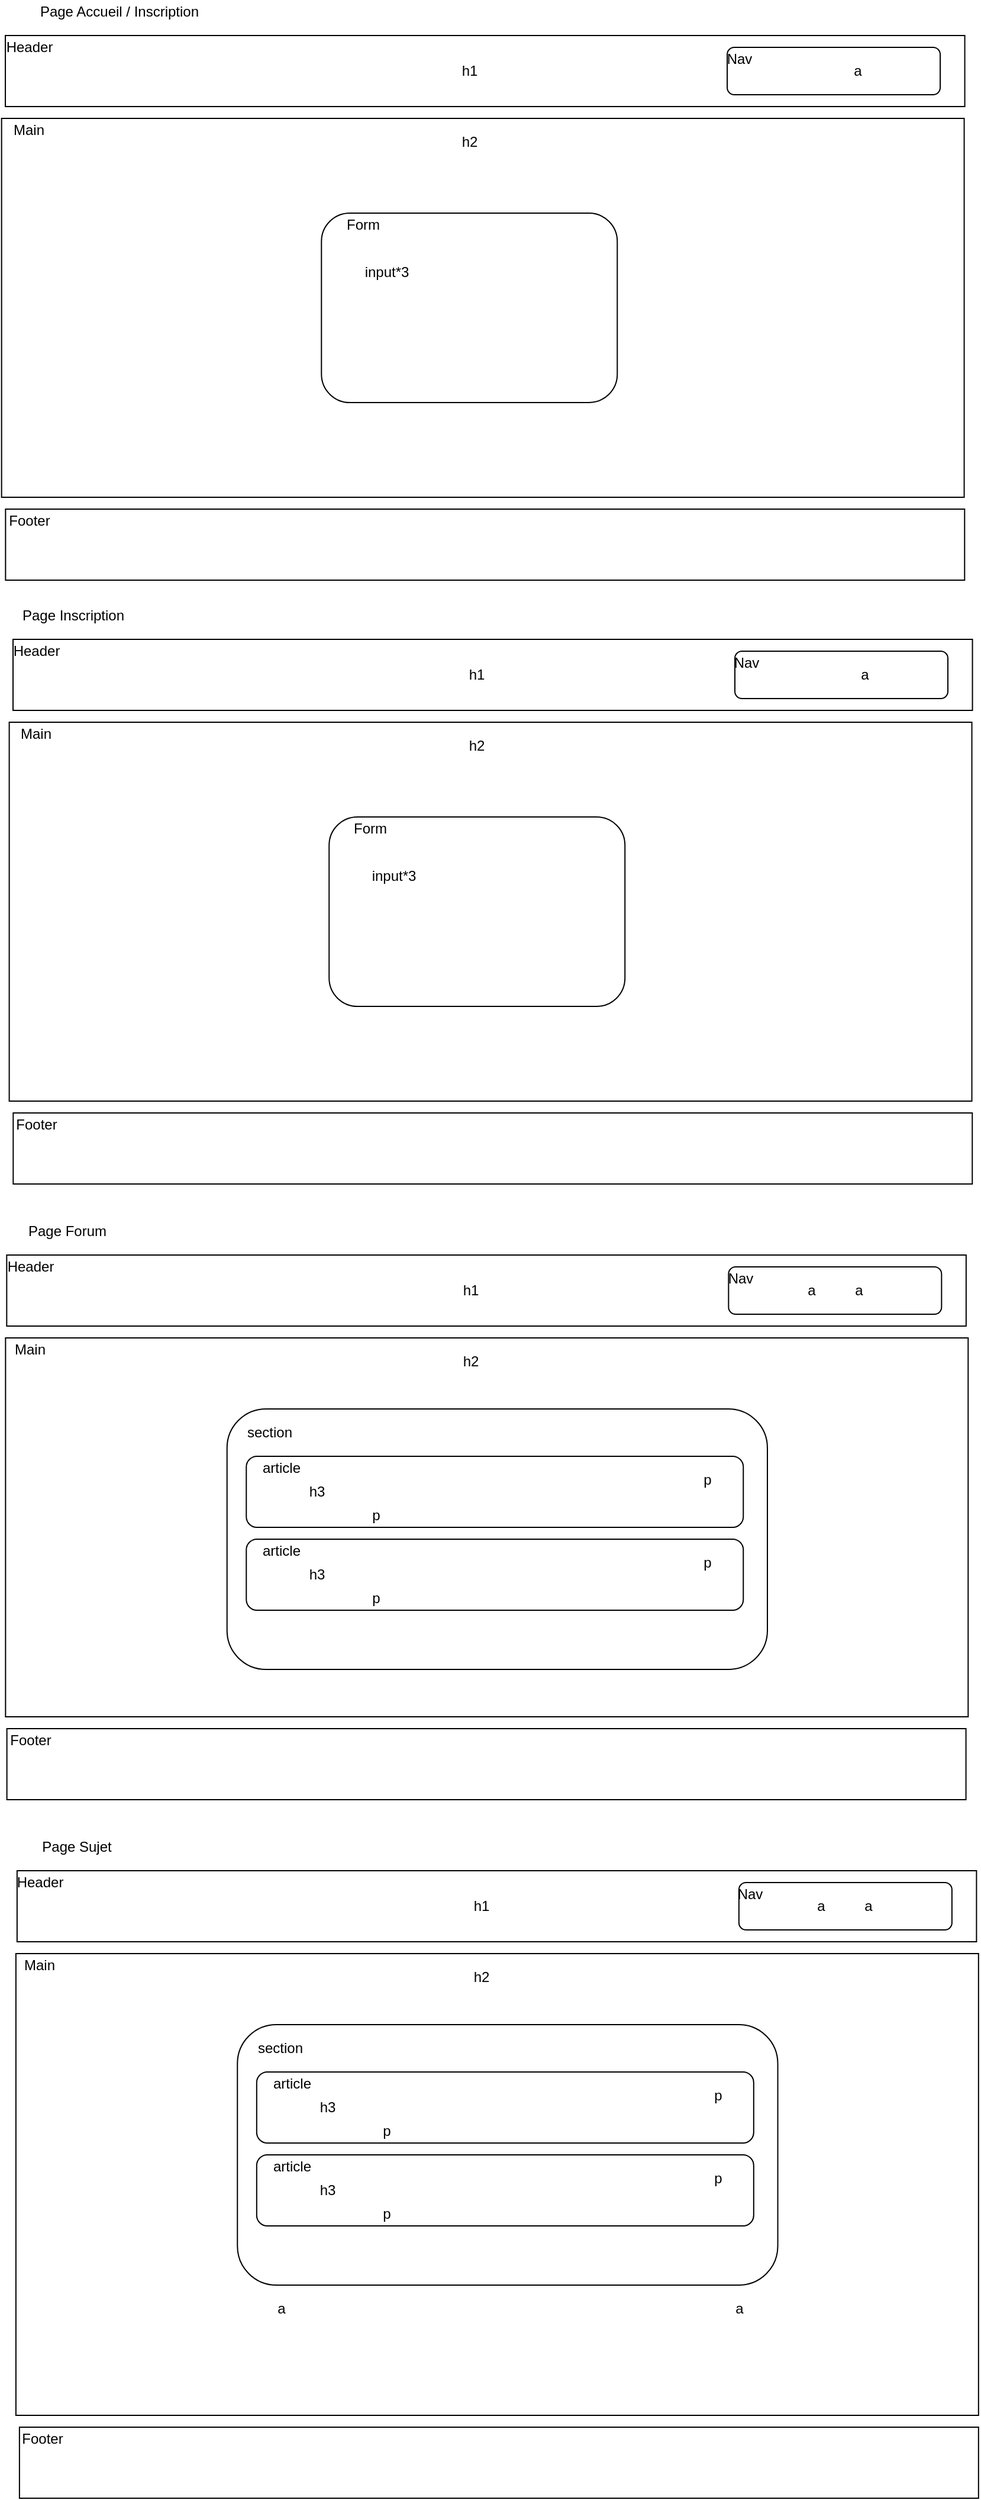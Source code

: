<mxfile version="12.5.8" type="device"><diagram id="rSzUrBlihaMdxcBUmxMQ" name="Page-1"><mxGraphModel dx="824" dy="721" grid="1" gridSize="10" guides="1" tooltips="1" connect="1" arrows="1" fold="1" page="1" pageScale="1" pageWidth="827" pageHeight="1169" math="0" shadow="0"><root><mxCell id="0"/><mxCell id="1" parent="0"/><mxCell id="DQgZhlMtYQJcXcimipPk-1" value="" style="rounded=0;whiteSpace=wrap;html=1;" parent="1" vertex="1"><mxGeometry x="7.53" y="40" width="810.76" height="60" as="geometry"/></mxCell><mxCell id="DQgZhlMtYQJcXcimipPk-3" value="h1" style="text;html=1;strokeColor=none;fillColor=none;align=center;verticalAlign=middle;whiteSpace=wrap;rounded=0;" parent="1" vertex="1"><mxGeometry x="380" y="60" width="40" height="20" as="geometry"/></mxCell><mxCell id="DQgZhlMtYQJcXcimipPk-5" value="" style="rounded=1;whiteSpace=wrap;html=1;" parent="1" vertex="1"><mxGeometry x="617.53" y="50" width="180" height="40" as="geometry"/></mxCell><mxCell id="DQgZhlMtYQJcXcimipPk-4" value="Nav" style="text;html=1;strokeColor=none;fillColor=none;align=center;verticalAlign=middle;whiteSpace=wrap;rounded=0;flipH=1;flipV=1;" parent="1" vertex="1"><mxGeometry x="607.53" y="50" width="40" height="20" as="geometry"/></mxCell><mxCell id="DQgZhlMtYQJcXcimipPk-7" value="a" style="text;html=1;strokeColor=none;fillColor=none;align=center;verticalAlign=middle;whiteSpace=wrap;rounded=0;" parent="1" vertex="1"><mxGeometry x="707.53" y="60" width="40" height="20" as="geometry"/></mxCell><mxCell id="DQgZhlMtYQJcXcimipPk-8" value="" style="rounded=0;whiteSpace=wrap;html=1;" parent="1" vertex="1"><mxGeometry x="4.33" y="110" width="813.46" height="320" as="geometry"/></mxCell><mxCell id="DQgZhlMtYQJcXcimipPk-10" value="&lt;div&gt;Main&lt;/div&gt;" style="text;html=1;align=center;verticalAlign=middle;resizable=0;points=[];autosize=1;" parent="1" vertex="1"><mxGeometry x="6.54" y="110" width="40" height="20" as="geometry"/></mxCell><mxCell id="DQgZhlMtYQJcXcimipPk-13" value="Header" style="text;html=1;strokeColor=none;fillColor=none;align=center;verticalAlign=middle;whiteSpace=wrap;rounded=0;" parent="1" vertex="1"><mxGeometry x="7.53" y="40" width="40" height="20" as="geometry"/></mxCell><mxCell id="DQgZhlMtYQJcXcimipPk-18" value="Page Accueil / Inscription" style="text;html=1;strokeColor=none;fillColor=none;align=center;verticalAlign=middle;whiteSpace=wrap;rounded=0;" parent="1" vertex="1"><mxGeometry x="7.53" y="10" width="192.47" height="20" as="geometry"/></mxCell><mxCell id="DQgZhlMtYQJcXcimipPk-20" value="" style="rounded=0;whiteSpace=wrap;html=1;" parent="1" vertex="1"><mxGeometry x="7.68" y="440" width="810.47" height="60" as="geometry"/></mxCell><mxCell id="DQgZhlMtYQJcXcimipPk-21" value="Footer" style="text;html=1;strokeColor=none;fillColor=none;align=center;verticalAlign=middle;whiteSpace=wrap;rounded=0;" parent="1" vertex="1"><mxGeometry x="7.68" y="440" width="40" height="20" as="geometry"/></mxCell><mxCell id="DQgZhlMtYQJcXcimipPk-28" value="h2" style="text;html=1;strokeColor=none;fillColor=none;align=center;verticalAlign=middle;whiteSpace=wrap;rounded=0;" parent="1" vertex="1"><mxGeometry x="380" y="120" width="40" height="20" as="geometry"/></mxCell><mxCell id="DQgZhlMtYQJcXcimipPk-31" value="" style="rounded=0;whiteSpace=wrap;html=1;" parent="1" vertex="1"><mxGeometry x="8.67" y="1070" width="810.76" height="60" as="geometry"/></mxCell><mxCell id="DQgZhlMtYQJcXcimipPk-32" value="h1" style="text;html=1;strokeColor=none;fillColor=none;align=center;verticalAlign=middle;whiteSpace=wrap;rounded=0;" parent="1" vertex="1"><mxGeometry x="381.14" y="1090" width="40" height="20" as="geometry"/></mxCell><mxCell id="DQgZhlMtYQJcXcimipPk-33" value="" style="rounded=1;whiteSpace=wrap;html=1;" parent="1" vertex="1"><mxGeometry x="618.67" y="1080" width="180" height="40" as="geometry"/></mxCell><mxCell id="DQgZhlMtYQJcXcimipPk-34" value="Nav" style="text;html=1;strokeColor=none;fillColor=none;align=center;verticalAlign=middle;whiteSpace=wrap;rounded=0;flipH=1;flipV=1;" parent="1" vertex="1"><mxGeometry x="608.67" y="1080" width="40" height="20" as="geometry"/></mxCell><mxCell id="DQgZhlMtYQJcXcimipPk-35" value="a" style="text;html=1;strokeColor=none;fillColor=none;align=center;verticalAlign=middle;whiteSpace=wrap;rounded=0;" parent="1" vertex="1"><mxGeometry x="668.67" y="1090" width="40" height="20" as="geometry"/></mxCell><mxCell id="DQgZhlMtYQJcXcimipPk-36" value="a" style="text;html=1;strokeColor=none;fillColor=none;align=center;verticalAlign=middle;whiteSpace=wrap;rounded=0;" parent="1" vertex="1"><mxGeometry x="708.67" y="1090" width="40" height="20" as="geometry"/></mxCell><mxCell id="DQgZhlMtYQJcXcimipPk-37" value="" style="rounded=0;whiteSpace=wrap;html=1;" parent="1" vertex="1"><mxGeometry x="7.68" y="1140" width="813.46" height="320" as="geometry"/></mxCell><mxCell id="DQgZhlMtYQJcXcimipPk-38" value="&lt;div&gt;Main&lt;/div&gt;" style="text;html=1;align=center;verticalAlign=middle;resizable=0;points=[];autosize=1;" parent="1" vertex="1"><mxGeometry x="7.68" y="1140" width="40" height="20" as="geometry"/></mxCell><mxCell id="DQgZhlMtYQJcXcimipPk-39" value="Header" style="text;html=1;strokeColor=none;fillColor=none;align=center;verticalAlign=middle;whiteSpace=wrap;rounded=0;" parent="1" vertex="1"><mxGeometry x="8.67" y="1070" width="40" height="20" as="geometry"/></mxCell><mxCell id="DQgZhlMtYQJcXcimipPk-40" value="Page Forum" style="text;html=1;strokeColor=none;fillColor=none;align=center;verticalAlign=middle;whiteSpace=wrap;rounded=0;" parent="1" vertex="1"><mxGeometry x="8.67" y="1040" width="102.47" height="20" as="geometry"/></mxCell><mxCell id="DQgZhlMtYQJcXcimipPk-41" value="" style="rounded=0;whiteSpace=wrap;html=1;" parent="1" vertex="1"><mxGeometry x="8.82" y="1470" width="810.47" height="60" as="geometry"/></mxCell><mxCell id="DQgZhlMtYQJcXcimipPk-42" value="Footer" style="text;html=1;strokeColor=none;fillColor=none;align=center;verticalAlign=middle;whiteSpace=wrap;rounded=0;" parent="1" vertex="1"><mxGeometry x="8.82" y="1470" width="40" height="20" as="geometry"/></mxCell><mxCell id="DQgZhlMtYQJcXcimipPk-43" value="" style="rounded=1;whiteSpace=wrap;html=1;" parent="1" vertex="1"><mxGeometry x="194.85" y="1200" width="456.65" height="220" as="geometry"/></mxCell><mxCell id="DQgZhlMtYQJcXcimipPk-44" value="&lt;div&gt;section&lt;/div&gt;" style="text;html=1;strokeColor=none;fillColor=none;align=center;verticalAlign=middle;whiteSpace=wrap;rounded=0;" parent="1" vertex="1"><mxGeometry x="211.14" y="1210" width="40" height="20" as="geometry"/></mxCell><mxCell id="DQgZhlMtYQJcXcimipPk-45" value="" style="rounded=1;whiteSpace=wrap;html=1;" parent="1" vertex="1"><mxGeometry x="211.14" y="1240" width="420" height="60" as="geometry"/></mxCell><mxCell id="DQgZhlMtYQJcXcimipPk-46" value="article" style="text;html=1;strokeColor=none;fillColor=none;align=center;verticalAlign=middle;whiteSpace=wrap;rounded=0;" parent="1" vertex="1"><mxGeometry x="221.14" y="1240" width="40" height="20" as="geometry"/></mxCell><mxCell id="DQgZhlMtYQJcXcimipPk-47" value="h3" style="text;html=1;strokeColor=none;fillColor=none;align=center;verticalAlign=middle;whiteSpace=wrap;rounded=0;" parent="1" vertex="1"><mxGeometry x="251.14" y="1260" width="40" height="20" as="geometry"/></mxCell><mxCell id="DQgZhlMtYQJcXcimipPk-48" value="h2" style="text;html=1;strokeColor=none;fillColor=none;align=center;verticalAlign=middle;whiteSpace=wrap;rounded=0;" parent="1" vertex="1"><mxGeometry x="381.14" y="1150" width="40" height="20" as="geometry"/></mxCell><mxCell id="DQgZhlMtYQJcXcimipPk-49" value="p" style="text;html=1;strokeColor=none;fillColor=none;align=center;verticalAlign=middle;whiteSpace=wrap;rounded=0;" parent="1" vertex="1"><mxGeometry x="581.14" y="1250" width="40" height="20" as="geometry"/></mxCell><mxCell id="DQgZhlMtYQJcXcimipPk-50" value="&lt;div&gt;p&lt;/div&gt;" style="text;html=1;strokeColor=none;fillColor=none;align=center;verticalAlign=middle;whiteSpace=wrap;rounded=0;" parent="1" vertex="1"><mxGeometry x="301.14" y="1280" width="40" height="20" as="geometry"/></mxCell><mxCell id="DQgZhlMtYQJcXcimipPk-52" value="" style="rounded=1;whiteSpace=wrap;html=1;" parent="1" vertex="1"><mxGeometry x="274.64" y="190" width="250" height="160" as="geometry"/></mxCell><mxCell id="DQgZhlMtYQJcXcimipPk-53" value="Form" style="text;html=1;strokeColor=none;fillColor=none;align=center;verticalAlign=middle;whiteSpace=wrap;rounded=0;" parent="1" vertex="1"><mxGeometry x="290" y="190" width="40" height="20" as="geometry"/></mxCell><mxCell id="DQgZhlMtYQJcXcimipPk-54" value="input*3" style="text;html=1;strokeColor=none;fillColor=none;align=center;verticalAlign=middle;whiteSpace=wrap;rounded=0;" parent="1" vertex="1"><mxGeometry x="310" y="230" width="40" height="20" as="geometry"/></mxCell><mxCell id="DQgZhlMtYQJcXcimipPk-55" value="" style="rounded=1;whiteSpace=wrap;html=1;" parent="1" vertex="1"><mxGeometry x="211.14" y="1310" width="420" height="60" as="geometry"/></mxCell><mxCell id="DQgZhlMtYQJcXcimipPk-56" value="article" style="text;html=1;strokeColor=none;fillColor=none;align=center;verticalAlign=middle;whiteSpace=wrap;rounded=0;" parent="1" vertex="1"><mxGeometry x="221.14" y="1310" width="40" height="20" as="geometry"/></mxCell><mxCell id="DQgZhlMtYQJcXcimipPk-57" value="h3" style="text;html=1;strokeColor=none;fillColor=none;align=center;verticalAlign=middle;whiteSpace=wrap;rounded=0;" parent="1" vertex="1"><mxGeometry x="251.14" y="1330" width="40" height="20" as="geometry"/></mxCell><mxCell id="DQgZhlMtYQJcXcimipPk-58" value="p" style="text;html=1;strokeColor=none;fillColor=none;align=center;verticalAlign=middle;whiteSpace=wrap;rounded=0;" parent="1" vertex="1"><mxGeometry x="581.14" y="1320" width="40" height="20" as="geometry"/></mxCell><mxCell id="DQgZhlMtYQJcXcimipPk-59" value="&lt;div&gt;p&lt;/div&gt;" style="text;html=1;strokeColor=none;fillColor=none;align=center;verticalAlign=middle;whiteSpace=wrap;rounded=0;" parent="1" vertex="1"><mxGeometry x="301.14" y="1350" width="40" height="20" as="geometry"/></mxCell><mxCell id="DQgZhlMtYQJcXcimipPk-60" value="" style="rounded=0;whiteSpace=wrap;html=1;" parent="1" vertex="1"><mxGeometry x="14.01" y="550" width="810.76" height="60" as="geometry"/></mxCell><mxCell id="DQgZhlMtYQJcXcimipPk-61" value="h1" style="text;html=1;strokeColor=none;fillColor=none;align=center;verticalAlign=middle;whiteSpace=wrap;rounded=0;" parent="1" vertex="1"><mxGeometry x="386.48" y="570" width="40" height="20" as="geometry"/></mxCell><mxCell id="DQgZhlMtYQJcXcimipPk-62" value="" style="rounded=1;whiteSpace=wrap;html=1;" parent="1" vertex="1"><mxGeometry x="624.01" y="560" width="180" height="40" as="geometry"/></mxCell><mxCell id="DQgZhlMtYQJcXcimipPk-63" value="Nav" style="text;html=1;strokeColor=none;fillColor=none;align=center;verticalAlign=middle;whiteSpace=wrap;rounded=0;flipH=1;flipV=1;" parent="1" vertex="1"><mxGeometry x="614.01" y="560" width="40" height="20" as="geometry"/></mxCell><mxCell id="DQgZhlMtYQJcXcimipPk-64" value="a" style="text;html=1;strokeColor=none;fillColor=none;align=center;verticalAlign=middle;whiteSpace=wrap;rounded=0;" parent="1" vertex="1"><mxGeometry x="714.01" y="570" width="40" height="20" as="geometry"/></mxCell><mxCell id="DQgZhlMtYQJcXcimipPk-65" value="" style="rounded=0;whiteSpace=wrap;html=1;" parent="1" vertex="1"><mxGeometry x="10.81" y="620" width="813.46" height="320" as="geometry"/></mxCell><mxCell id="DQgZhlMtYQJcXcimipPk-66" value="&lt;div&gt;Main&lt;/div&gt;" style="text;html=1;align=center;verticalAlign=middle;resizable=0;points=[];autosize=1;" parent="1" vertex="1"><mxGeometry x="13.02" y="620" width="40" height="20" as="geometry"/></mxCell><mxCell id="DQgZhlMtYQJcXcimipPk-67" value="Header" style="text;html=1;strokeColor=none;fillColor=none;align=center;verticalAlign=middle;whiteSpace=wrap;rounded=0;" parent="1" vertex="1"><mxGeometry x="14.01" y="550" width="40" height="20" as="geometry"/></mxCell><mxCell id="DQgZhlMtYQJcXcimipPk-68" value="Page Inscription" style="text;html=1;strokeColor=none;fillColor=none;align=center;verticalAlign=middle;whiteSpace=wrap;rounded=0;" parent="1" vertex="1"><mxGeometry x="14.01" y="520" width="102.47" height="20" as="geometry"/></mxCell><mxCell id="DQgZhlMtYQJcXcimipPk-69" value="" style="rounded=0;whiteSpace=wrap;html=1;" parent="1" vertex="1"><mxGeometry x="14.16" y="950" width="810.47" height="60" as="geometry"/></mxCell><mxCell id="DQgZhlMtYQJcXcimipPk-70" value="Footer" style="text;html=1;strokeColor=none;fillColor=none;align=center;verticalAlign=middle;whiteSpace=wrap;rounded=0;" parent="1" vertex="1"><mxGeometry x="14.16" y="950" width="40" height="20" as="geometry"/></mxCell><mxCell id="DQgZhlMtYQJcXcimipPk-71" value="h2" style="text;html=1;strokeColor=none;fillColor=none;align=center;verticalAlign=middle;whiteSpace=wrap;rounded=0;" parent="1" vertex="1"><mxGeometry x="386.48" y="630" width="40" height="20" as="geometry"/></mxCell><mxCell id="DQgZhlMtYQJcXcimipPk-72" value="" style="rounded=1;whiteSpace=wrap;html=1;" parent="1" vertex="1"><mxGeometry x="281.12" y="700" width="250" height="160" as="geometry"/></mxCell><mxCell id="DQgZhlMtYQJcXcimipPk-73" value="Form" style="text;html=1;strokeColor=none;fillColor=none;align=center;verticalAlign=middle;whiteSpace=wrap;rounded=0;" parent="1" vertex="1"><mxGeometry x="296.48" y="700" width="40" height="20" as="geometry"/></mxCell><mxCell id="DQgZhlMtYQJcXcimipPk-74" value="input*3" style="text;html=1;strokeColor=none;fillColor=none;align=center;verticalAlign=middle;whiteSpace=wrap;rounded=0;" parent="1" vertex="1"><mxGeometry x="316.48" y="740" width="40" height="20" as="geometry"/></mxCell><mxCell id="MT0sOaxCPSWCHq4UqsF_-1" value="" style="rounded=0;whiteSpace=wrap;html=1;" vertex="1" parent="1"><mxGeometry x="17.44" y="1590" width="810.76" height="60" as="geometry"/></mxCell><mxCell id="MT0sOaxCPSWCHq4UqsF_-2" value="h1" style="text;html=1;strokeColor=none;fillColor=none;align=center;verticalAlign=middle;whiteSpace=wrap;rounded=0;" vertex="1" parent="1"><mxGeometry x="389.91" y="1610" width="40" height="20" as="geometry"/></mxCell><mxCell id="MT0sOaxCPSWCHq4UqsF_-3" value="" style="rounded=1;whiteSpace=wrap;html=1;" vertex="1" parent="1"><mxGeometry x="627.44" y="1600" width="180" height="40" as="geometry"/></mxCell><mxCell id="MT0sOaxCPSWCHq4UqsF_-4" value="Nav" style="text;html=1;strokeColor=none;fillColor=none;align=center;verticalAlign=middle;whiteSpace=wrap;rounded=0;flipH=1;flipV=1;" vertex="1" parent="1"><mxGeometry x="617.44" y="1600" width="40" height="20" as="geometry"/></mxCell><mxCell id="MT0sOaxCPSWCHq4UqsF_-5" value="a" style="text;html=1;strokeColor=none;fillColor=none;align=center;verticalAlign=middle;whiteSpace=wrap;rounded=0;" vertex="1" parent="1"><mxGeometry x="677.44" y="1610" width="40" height="20" as="geometry"/></mxCell><mxCell id="MT0sOaxCPSWCHq4UqsF_-6" value="a" style="text;html=1;strokeColor=none;fillColor=none;align=center;verticalAlign=middle;whiteSpace=wrap;rounded=0;" vertex="1" parent="1"><mxGeometry x="717.44" y="1610" width="40" height="20" as="geometry"/></mxCell><mxCell id="MT0sOaxCPSWCHq4UqsF_-7" value="" style="rounded=0;whiteSpace=wrap;html=1;" vertex="1" parent="1"><mxGeometry x="16.45" y="1660" width="813.46" height="390" as="geometry"/></mxCell><mxCell id="MT0sOaxCPSWCHq4UqsF_-8" value="&lt;div&gt;Main&lt;/div&gt;" style="text;html=1;align=center;verticalAlign=middle;resizable=0;points=[];autosize=1;" vertex="1" parent="1"><mxGeometry x="16.45" y="1660" width="40" height="20" as="geometry"/></mxCell><mxCell id="MT0sOaxCPSWCHq4UqsF_-9" value="Header" style="text;html=1;strokeColor=none;fillColor=none;align=center;verticalAlign=middle;whiteSpace=wrap;rounded=0;" vertex="1" parent="1"><mxGeometry x="17.44" y="1590" width="40" height="20" as="geometry"/></mxCell><mxCell id="MT0sOaxCPSWCHq4UqsF_-10" value="Page Sujet" style="text;html=1;strokeColor=none;fillColor=none;align=center;verticalAlign=middle;whiteSpace=wrap;rounded=0;" vertex="1" parent="1"><mxGeometry x="17.44" y="1560" width="102.47" height="20" as="geometry"/></mxCell><mxCell id="MT0sOaxCPSWCHq4UqsF_-11" value="" style="rounded=0;whiteSpace=wrap;html=1;" vertex="1" parent="1"><mxGeometry x="19.44" y="2060" width="810.47" height="60" as="geometry"/></mxCell><mxCell id="MT0sOaxCPSWCHq4UqsF_-12" value="Footer" style="text;html=1;strokeColor=none;fillColor=none;align=center;verticalAlign=middle;whiteSpace=wrap;rounded=0;" vertex="1" parent="1"><mxGeometry x="19.44" y="2060" width="40" height="20" as="geometry"/></mxCell><mxCell id="MT0sOaxCPSWCHq4UqsF_-13" value="" style="rounded=1;whiteSpace=wrap;html=1;" vertex="1" parent="1"><mxGeometry x="203.62" y="1720" width="456.65" height="220" as="geometry"/></mxCell><mxCell id="MT0sOaxCPSWCHq4UqsF_-14" value="&lt;div&gt;section&lt;/div&gt;" style="text;html=1;strokeColor=none;fillColor=none;align=center;verticalAlign=middle;whiteSpace=wrap;rounded=0;" vertex="1" parent="1"><mxGeometry x="219.91" y="1730" width="40" height="20" as="geometry"/></mxCell><mxCell id="MT0sOaxCPSWCHq4UqsF_-15" value="" style="rounded=1;whiteSpace=wrap;html=1;" vertex="1" parent="1"><mxGeometry x="219.91" y="1760" width="420" height="60" as="geometry"/></mxCell><mxCell id="MT0sOaxCPSWCHq4UqsF_-16" value="article" style="text;html=1;strokeColor=none;fillColor=none;align=center;verticalAlign=middle;whiteSpace=wrap;rounded=0;" vertex="1" parent="1"><mxGeometry x="229.91" y="1760" width="40" height="20" as="geometry"/></mxCell><mxCell id="MT0sOaxCPSWCHq4UqsF_-17" value="h3" style="text;html=1;strokeColor=none;fillColor=none;align=center;verticalAlign=middle;whiteSpace=wrap;rounded=0;" vertex="1" parent="1"><mxGeometry x="259.91" y="1780" width="40" height="20" as="geometry"/></mxCell><mxCell id="MT0sOaxCPSWCHq4UqsF_-18" value="h2" style="text;html=1;strokeColor=none;fillColor=none;align=center;verticalAlign=middle;whiteSpace=wrap;rounded=0;" vertex="1" parent="1"><mxGeometry x="389.91" y="1670" width="40" height="20" as="geometry"/></mxCell><mxCell id="MT0sOaxCPSWCHq4UqsF_-19" value="p" style="text;html=1;strokeColor=none;fillColor=none;align=center;verticalAlign=middle;whiteSpace=wrap;rounded=0;" vertex="1" parent="1"><mxGeometry x="589.91" y="1770" width="40" height="20" as="geometry"/></mxCell><mxCell id="MT0sOaxCPSWCHq4UqsF_-20" value="&lt;div&gt;p&lt;/div&gt;" style="text;html=1;strokeColor=none;fillColor=none;align=center;verticalAlign=middle;whiteSpace=wrap;rounded=0;" vertex="1" parent="1"><mxGeometry x="309.91" y="1800" width="40" height="20" as="geometry"/></mxCell><mxCell id="MT0sOaxCPSWCHq4UqsF_-21" value="" style="rounded=1;whiteSpace=wrap;html=1;" vertex="1" parent="1"><mxGeometry x="219.91" y="1830" width="420" height="60" as="geometry"/></mxCell><mxCell id="MT0sOaxCPSWCHq4UqsF_-22" value="article" style="text;html=1;strokeColor=none;fillColor=none;align=center;verticalAlign=middle;whiteSpace=wrap;rounded=0;" vertex="1" parent="1"><mxGeometry x="229.91" y="1830" width="40" height="20" as="geometry"/></mxCell><mxCell id="MT0sOaxCPSWCHq4UqsF_-23" value="h3" style="text;html=1;strokeColor=none;fillColor=none;align=center;verticalAlign=middle;whiteSpace=wrap;rounded=0;" vertex="1" parent="1"><mxGeometry x="259.91" y="1850" width="40" height="20" as="geometry"/></mxCell><mxCell id="MT0sOaxCPSWCHq4UqsF_-24" value="p" style="text;html=1;strokeColor=none;fillColor=none;align=center;verticalAlign=middle;whiteSpace=wrap;rounded=0;" vertex="1" parent="1"><mxGeometry x="589.91" y="1840" width="40" height="20" as="geometry"/></mxCell><mxCell id="MT0sOaxCPSWCHq4UqsF_-25" value="&lt;div&gt;p&lt;/div&gt;" style="text;html=1;strokeColor=none;fillColor=none;align=center;verticalAlign=middle;whiteSpace=wrap;rounded=0;" vertex="1" parent="1"><mxGeometry x="309.91" y="1870" width="40" height="20" as="geometry"/></mxCell><mxCell id="MT0sOaxCPSWCHq4UqsF_-27" value="a" style="text;html=1;strokeColor=none;fillColor=none;align=center;verticalAlign=middle;whiteSpace=wrap;rounded=0;" vertex="1" parent="1"><mxGeometry x="221" y="1950" width="40" height="20" as="geometry"/></mxCell><mxCell id="MT0sOaxCPSWCHq4UqsF_-28" value="a" style="text;html=1;strokeColor=none;fillColor=none;align=center;verticalAlign=middle;whiteSpace=wrap;rounded=0;" vertex="1" parent="1"><mxGeometry x="608" y="1950" width="40" height="20" as="geometry"/></mxCell></root></mxGraphModel></diagram></mxfile>